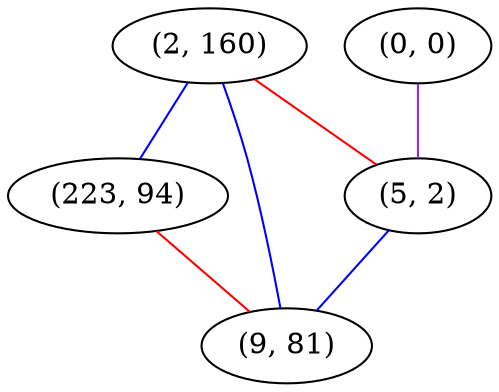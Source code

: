 graph "" {
"(2, 160)";
"(223, 94)";
"(0, 0)";
"(5, 2)";
"(9, 81)";
"(2, 160)" -- "(223, 94)"  [color=blue, key=0, weight=3];
"(2, 160)" -- "(5, 2)"  [color=red, key=0, weight=1];
"(2, 160)" -- "(9, 81)"  [color=blue, key=0, weight=3];
"(223, 94)" -- "(9, 81)"  [color=red, key=0, weight=1];
"(0, 0)" -- "(5, 2)"  [color=purple, key=0, weight=4];
"(5, 2)" -- "(9, 81)"  [color=blue, key=0, weight=3];
}
